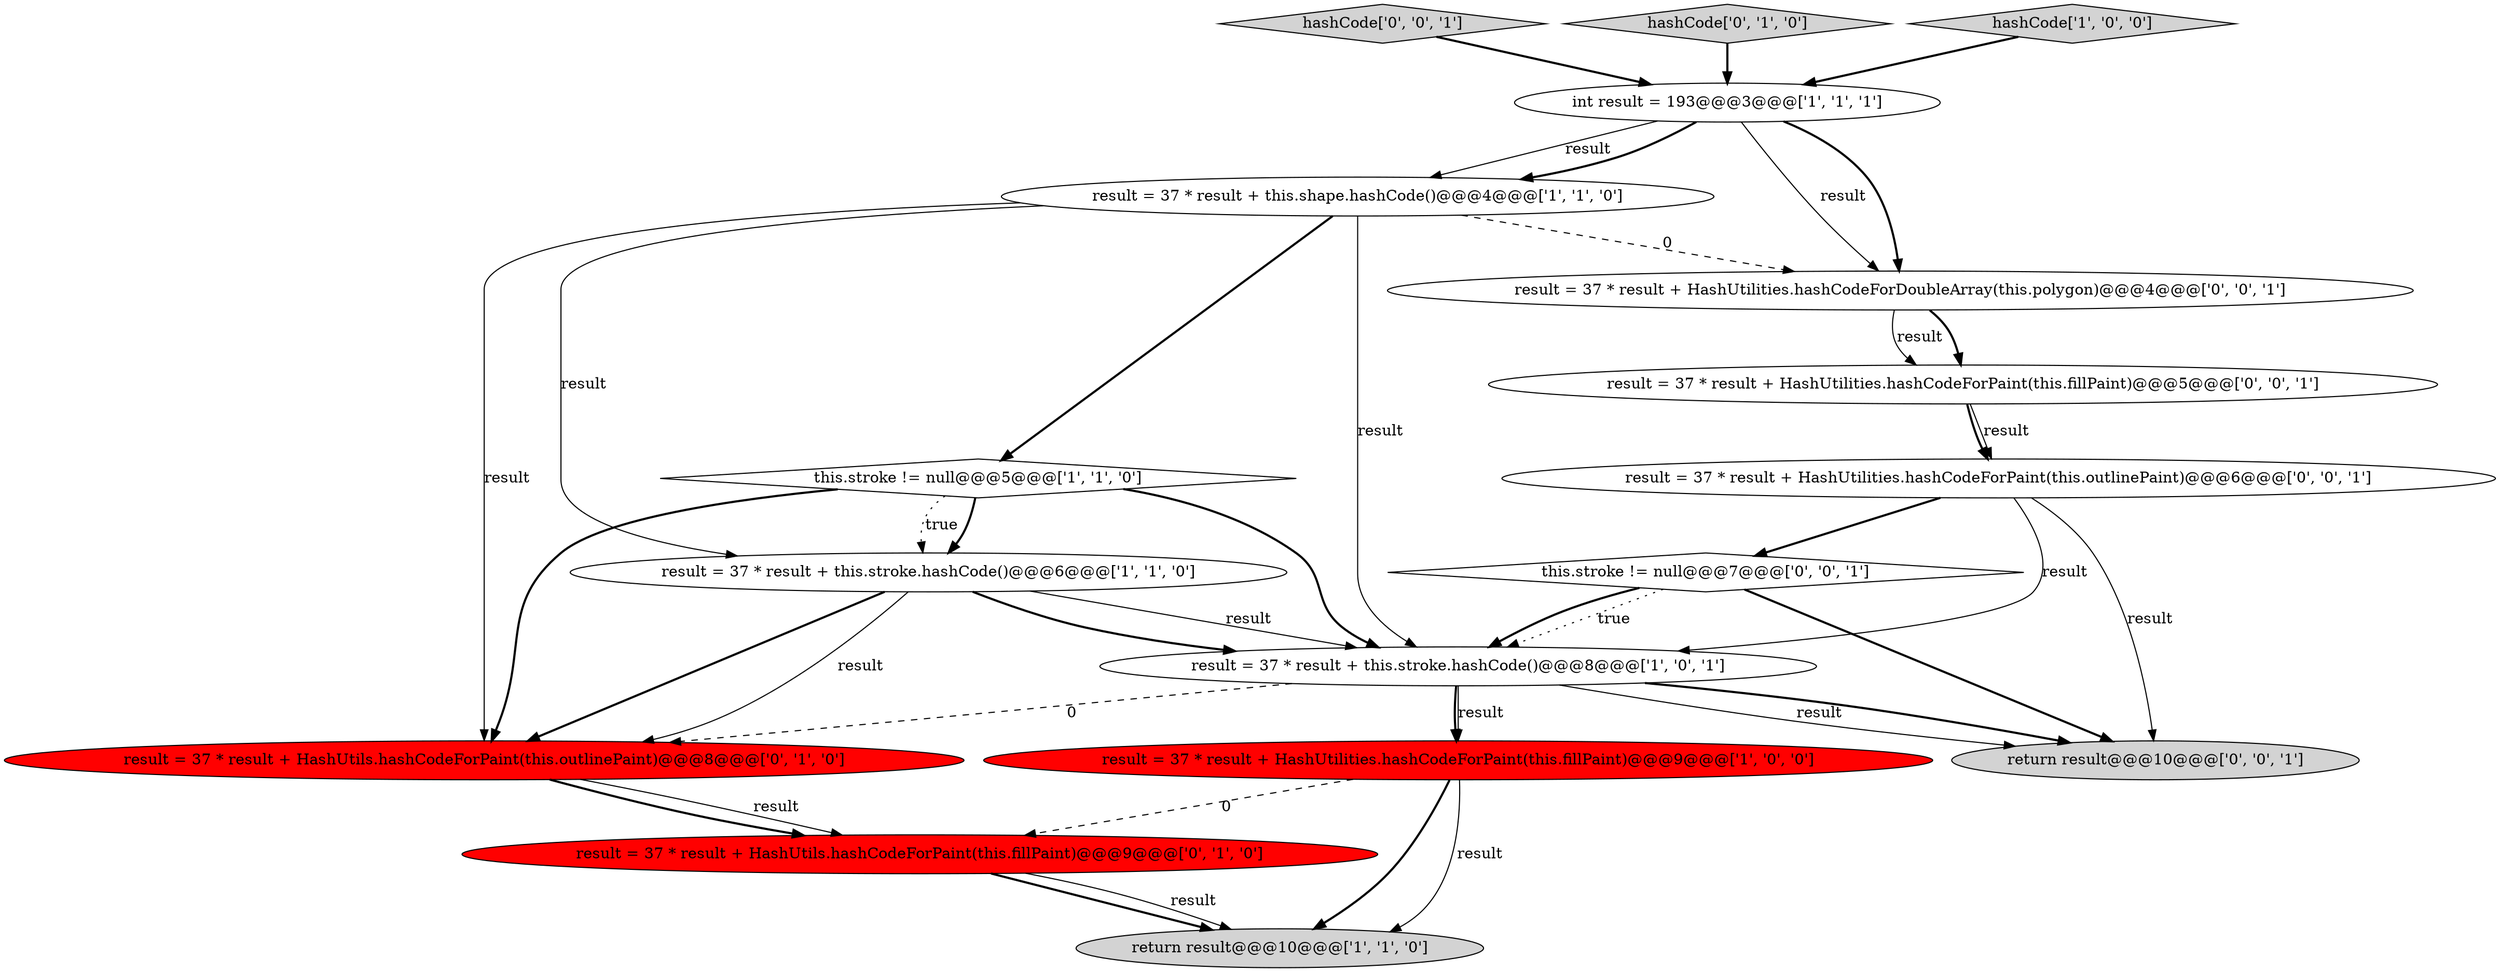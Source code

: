 digraph {
8 [style = filled, label = "result = 37 * result + HashUtils.hashCodeForPaint(this.fillPaint)@@@9@@@['0', '1', '0']", fillcolor = red, shape = ellipse image = "AAA1AAABBB2BBB"];
13 [style = filled, label = "result = 37 * result + HashUtilities.hashCodeForPaint(this.fillPaint)@@@5@@@['0', '0', '1']", fillcolor = white, shape = ellipse image = "AAA0AAABBB3BBB"];
1 [style = filled, label = "result = 37 * result + this.stroke.hashCode()@@@8@@@['1', '0', '1']", fillcolor = white, shape = ellipse image = "AAA0AAABBB1BBB"];
5 [style = filled, label = "result = 37 * result + this.shape.hashCode()@@@4@@@['1', '1', '0']", fillcolor = white, shape = ellipse image = "AAA0AAABBB1BBB"];
2 [style = filled, label = "result = 37 * result + HashUtilities.hashCodeForPaint(this.fillPaint)@@@9@@@['1', '0', '0']", fillcolor = red, shape = ellipse image = "AAA1AAABBB1BBB"];
15 [style = filled, label = "this.stroke != null@@@7@@@['0', '0', '1']", fillcolor = white, shape = diamond image = "AAA0AAABBB3BBB"];
12 [style = filled, label = "result = 37 * result + HashUtilities.hashCodeForPaint(this.outlinePaint)@@@6@@@['0', '0', '1']", fillcolor = white, shape = ellipse image = "AAA0AAABBB3BBB"];
3 [style = filled, label = "result = 37 * result + this.stroke.hashCode()@@@6@@@['1', '1', '0']", fillcolor = white, shape = ellipse image = "AAA0AAABBB1BBB"];
16 [style = filled, label = "result = 37 * result + HashUtilities.hashCodeForDoubleArray(this.polygon)@@@4@@@['0', '0', '1']", fillcolor = white, shape = ellipse image = "AAA0AAABBB3BBB"];
14 [style = filled, label = "return result@@@10@@@['0', '0', '1']", fillcolor = lightgray, shape = ellipse image = "AAA0AAABBB3BBB"];
7 [style = filled, label = "this.stroke != null@@@5@@@['1', '1', '0']", fillcolor = white, shape = diamond image = "AAA0AAABBB1BBB"];
10 [style = filled, label = "result = 37 * result + HashUtils.hashCodeForPaint(this.outlinePaint)@@@8@@@['0', '1', '0']", fillcolor = red, shape = ellipse image = "AAA1AAABBB2BBB"];
11 [style = filled, label = "hashCode['0', '0', '1']", fillcolor = lightgray, shape = diamond image = "AAA0AAABBB3BBB"];
9 [style = filled, label = "hashCode['0', '1', '0']", fillcolor = lightgray, shape = diamond image = "AAA0AAABBB2BBB"];
6 [style = filled, label = "hashCode['1', '0', '0']", fillcolor = lightgray, shape = diamond image = "AAA0AAABBB1BBB"];
4 [style = filled, label = "int result = 193@@@3@@@['1', '1', '1']", fillcolor = white, shape = ellipse image = "AAA0AAABBB1BBB"];
0 [style = filled, label = "return result@@@10@@@['1', '1', '0']", fillcolor = lightgray, shape = ellipse image = "AAA0AAABBB1BBB"];
16->13 [style = bold, label=""];
7->1 [style = bold, label=""];
2->0 [style = solid, label="result"];
13->12 [style = solid, label="result"];
3->1 [style = bold, label=""];
15->14 [style = bold, label=""];
7->10 [style = bold, label=""];
9->4 [style = bold, label=""];
3->10 [style = solid, label="result"];
11->4 [style = bold, label=""];
12->15 [style = bold, label=""];
16->13 [style = solid, label="result"];
1->14 [style = solid, label="result"];
5->10 [style = solid, label="result"];
3->1 [style = solid, label="result"];
1->10 [style = dashed, label="0"];
4->16 [style = solid, label="result"];
2->8 [style = dashed, label="0"];
7->3 [style = bold, label=""];
8->0 [style = bold, label=""];
5->16 [style = dashed, label="0"];
3->10 [style = bold, label=""];
5->3 [style = solid, label="result"];
6->4 [style = bold, label=""];
2->0 [style = bold, label=""];
13->12 [style = bold, label=""];
4->5 [style = solid, label="result"];
10->8 [style = bold, label=""];
12->14 [style = solid, label="result"];
7->3 [style = dotted, label="true"];
15->1 [style = dotted, label="true"];
8->0 [style = solid, label="result"];
12->1 [style = solid, label="result"];
5->1 [style = solid, label="result"];
5->7 [style = bold, label=""];
1->14 [style = bold, label=""];
1->2 [style = bold, label=""];
10->8 [style = solid, label="result"];
1->2 [style = solid, label="result"];
4->5 [style = bold, label=""];
4->16 [style = bold, label=""];
15->1 [style = bold, label=""];
}
